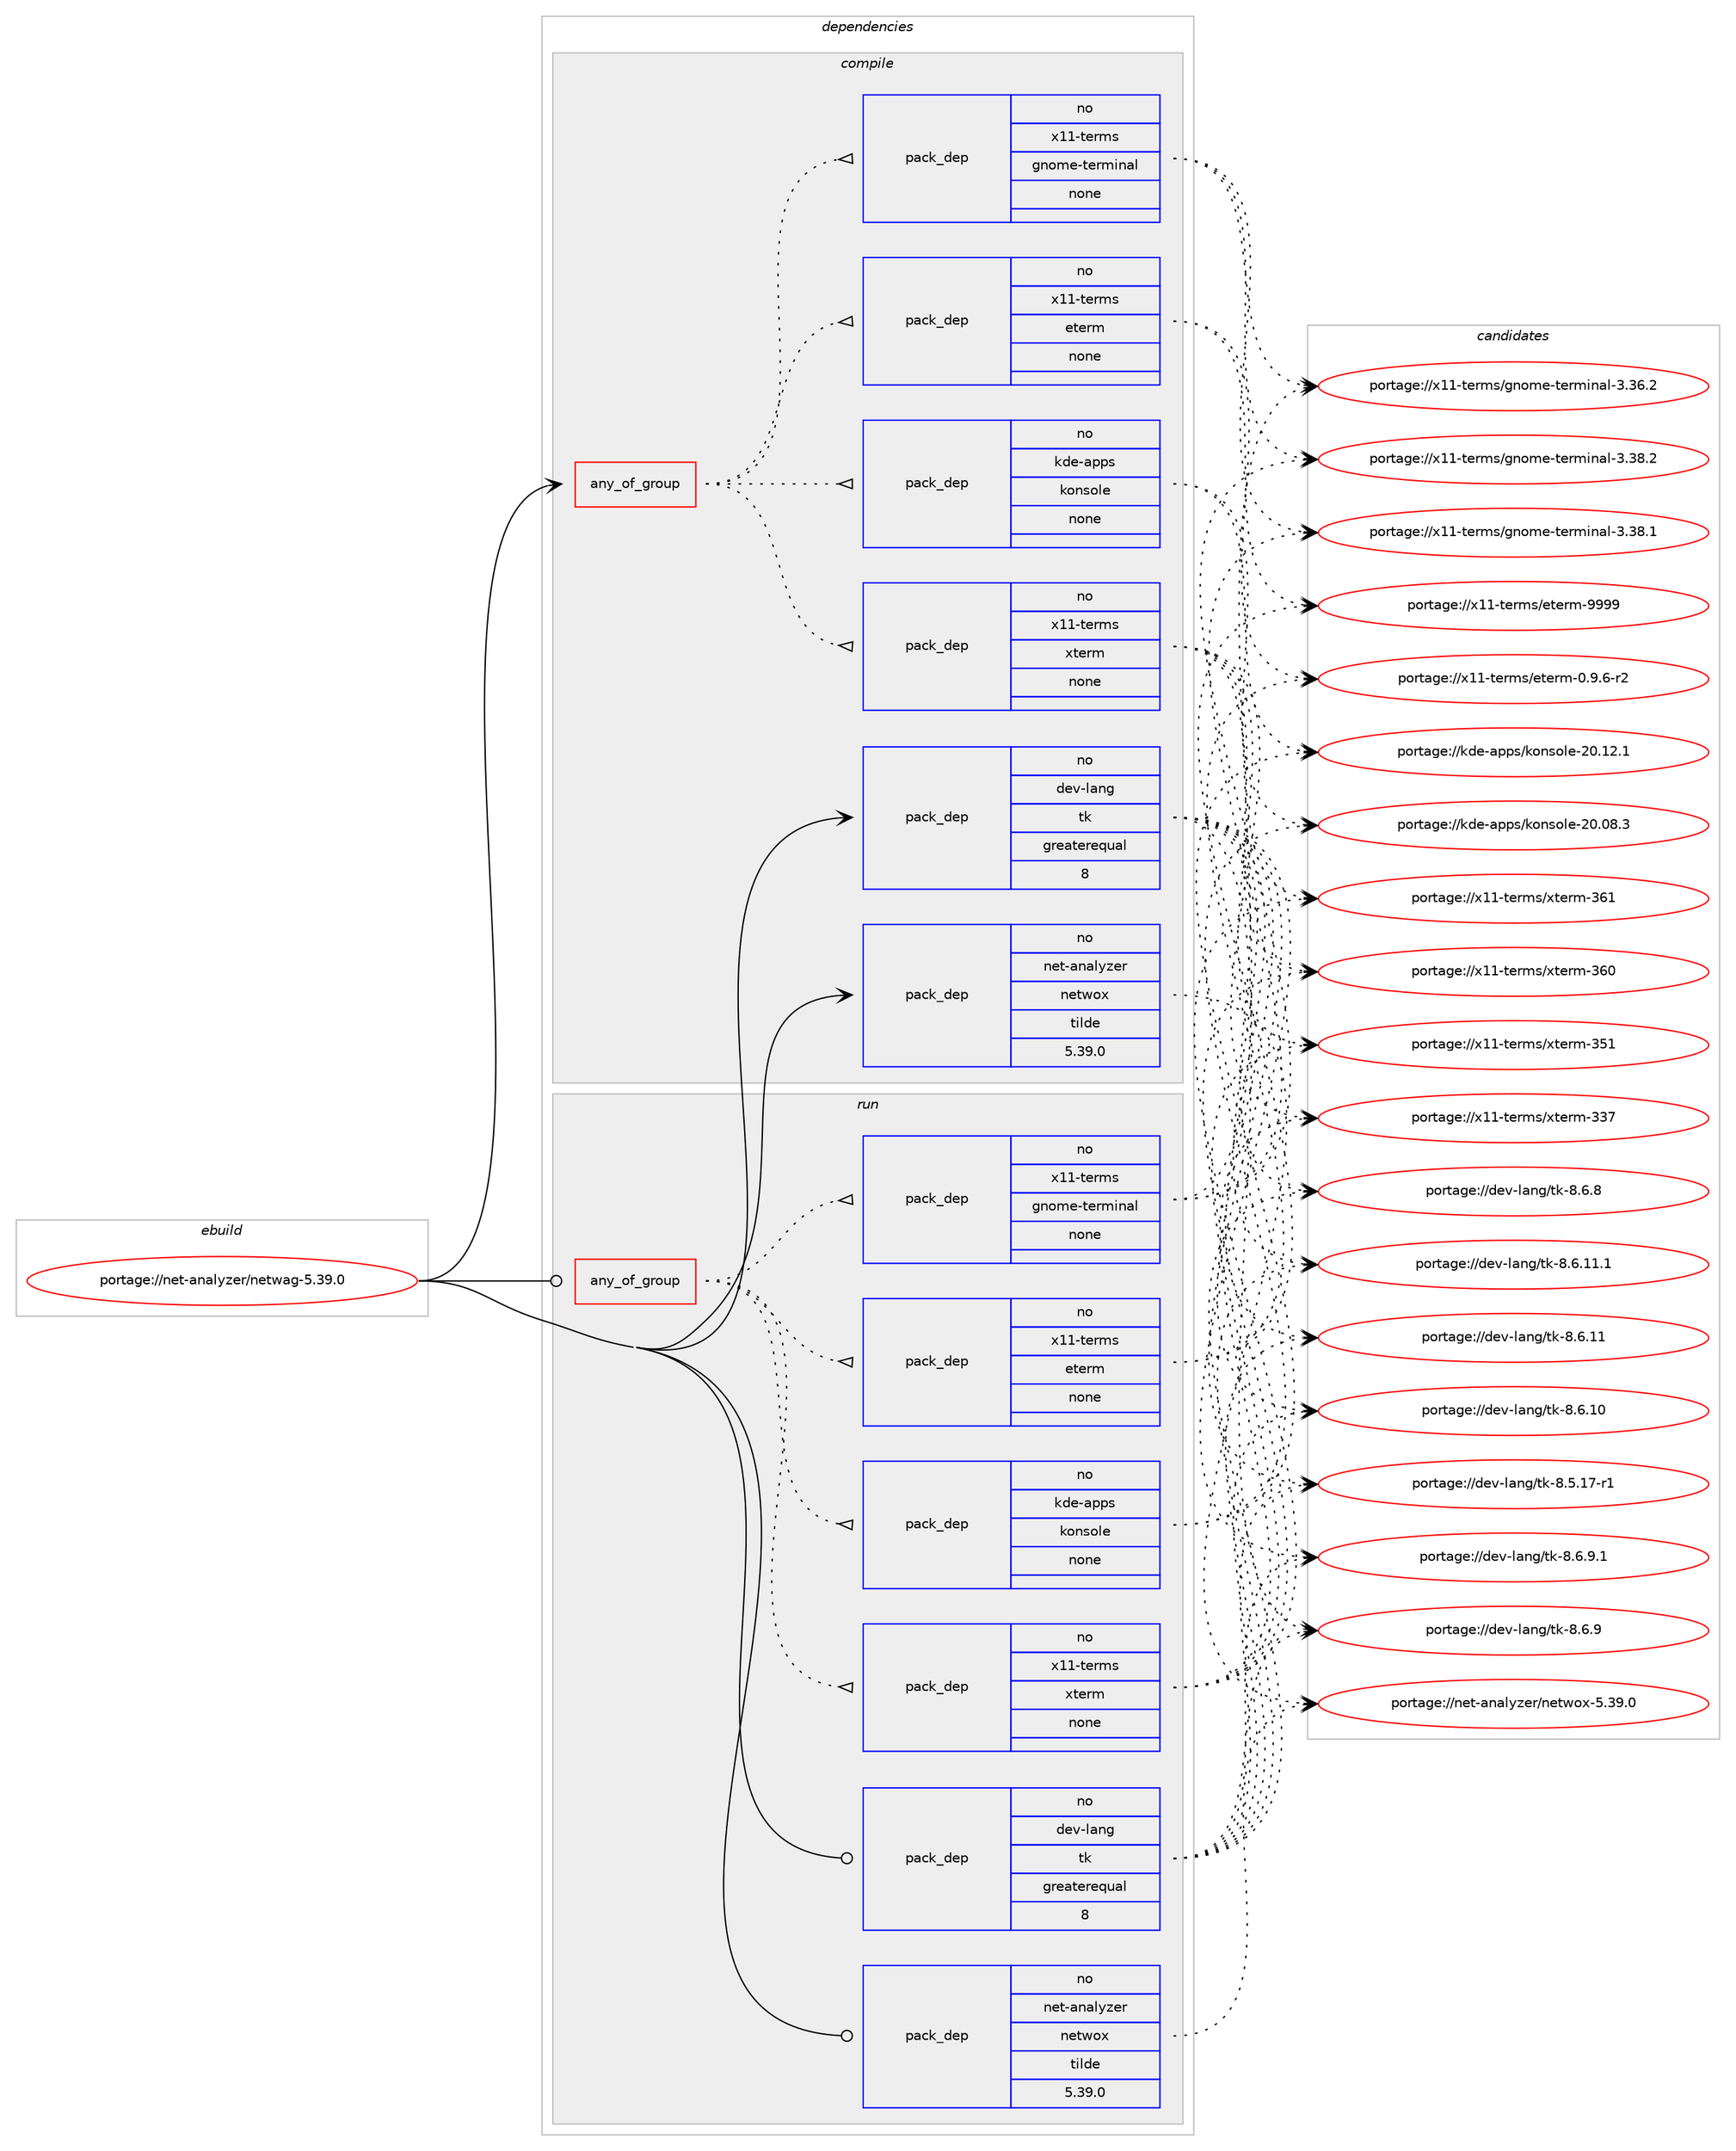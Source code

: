 digraph prolog {

# *************
# Graph options
# *************

newrank=true;
concentrate=true;
compound=true;
graph [rankdir=LR,fontname=Helvetica,fontsize=10,ranksep=1.5];#, ranksep=2.5, nodesep=0.2];
edge  [arrowhead=vee];
node  [fontname=Helvetica,fontsize=10];

# **********
# The ebuild
# **********

subgraph cluster_leftcol {
color=gray;
rank=same;
label=<<i>ebuild</i>>;
id [label="portage://net-analyzer/netwag-5.39.0", color=red, width=4, href="../net-analyzer/netwag-5.39.0.svg"];
}

# ****************
# The dependencies
# ****************

subgraph cluster_midcol {
color=gray;
label=<<i>dependencies</i>>;
subgraph cluster_compile {
fillcolor="#eeeeee";
style=filled;
label=<<i>compile</i>>;
subgraph any19 {
dependency3049 [label=<<TABLE BORDER="0" CELLBORDER="1" CELLSPACING="0" CELLPADDING="4"><TR><TD CELLPADDING="10">any_of_group</TD></TR></TABLE>>, shape=none, color=red];subgraph pack2503 {
dependency3050 [label=<<TABLE BORDER="0" CELLBORDER="1" CELLSPACING="0" CELLPADDING="4" WIDTH="220"><TR><TD ROWSPAN="6" CELLPADDING="30">pack_dep</TD></TR><TR><TD WIDTH="110">no</TD></TR><TR><TD>x11-terms</TD></TR><TR><TD>xterm</TD></TR><TR><TD>none</TD></TR><TR><TD></TD></TR></TABLE>>, shape=none, color=blue];
}
dependency3049:e -> dependency3050:w [weight=20,style="dotted",arrowhead="oinv"];
subgraph pack2504 {
dependency3051 [label=<<TABLE BORDER="0" CELLBORDER="1" CELLSPACING="0" CELLPADDING="4" WIDTH="220"><TR><TD ROWSPAN="6" CELLPADDING="30">pack_dep</TD></TR><TR><TD WIDTH="110">no</TD></TR><TR><TD>kde-apps</TD></TR><TR><TD>konsole</TD></TR><TR><TD>none</TD></TR><TR><TD></TD></TR></TABLE>>, shape=none, color=blue];
}
dependency3049:e -> dependency3051:w [weight=20,style="dotted",arrowhead="oinv"];
subgraph pack2505 {
dependency3052 [label=<<TABLE BORDER="0" CELLBORDER="1" CELLSPACING="0" CELLPADDING="4" WIDTH="220"><TR><TD ROWSPAN="6" CELLPADDING="30">pack_dep</TD></TR><TR><TD WIDTH="110">no</TD></TR><TR><TD>x11-terms</TD></TR><TR><TD>eterm</TD></TR><TR><TD>none</TD></TR><TR><TD></TD></TR></TABLE>>, shape=none, color=blue];
}
dependency3049:e -> dependency3052:w [weight=20,style="dotted",arrowhead="oinv"];
subgraph pack2506 {
dependency3053 [label=<<TABLE BORDER="0" CELLBORDER="1" CELLSPACING="0" CELLPADDING="4" WIDTH="220"><TR><TD ROWSPAN="6" CELLPADDING="30">pack_dep</TD></TR><TR><TD WIDTH="110">no</TD></TR><TR><TD>x11-terms</TD></TR><TR><TD>gnome-terminal</TD></TR><TR><TD>none</TD></TR><TR><TD></TD></TR></TABLE>>, shape=none, color=blue];
}
dependency3049:e -> dependency3053:w [weight=20,style="dotted",arrowhead="oinv"];
}
id:e -> dependency3049:w [weight=20,style="solid",arrowhead="vee"];
subgraph pack2507 {
dependency3054 [label=<<TABLE BORDER="0" CELLBORDER="1" CELLSPACING="0" CELLPADDING="4" WIDTH="220"><TR><TD ROWSPAN="6" CELLPADDING="30">pack_dep</TD></TR><TR><TD WIDTH="110">no</TD></TR><TR><TD>dev-lang</TD></TR><TR><TD>tk</TD></TR><TR><TD>greaterequal</TD></TR><TR><TD>8</TD></TR></TABLE>>, shape=none, color=blue];
}
id:e -> dependency3054:w [weight=20,style="solid",arrowhead="vee"];
subgraph pack2508 {
dependency3055 [label=<<TABLE BORDER="0" CELLBORDER="1" CELLSPACING="0" CELLPADDING="4" WIDTH="220"><TR><TD ROWSPAN="6" CELLPADDING="30">pack_dep</TD></TR><TR><TD WIDTH="110">no</TD></TR><TR><TD>net-analyzer</TD></TR><TR><TD>netwox</TD></TR><TR><TD>tilde</TD></TR><TR><TD>5.39.0</TD></TR></TABLE>>, shape=none, color=blue];
}
id:e -> dependency3055:w [weight=20,style="solid",arrowhead="vee"];
}
subgraph cluster_compileandrun {
fillcolor="#eeeeee";
style=filled;
label=<<i>compile and run</i>>;
}
subgraph cluster_run {
fillcolor="#eeeeee";
style=filled;
label=<<i>run</i>>;
subgraph any20 {
dependency3056 [label=<<TABLE BORDER="0" CELLBORDER="1" CELLSPACING="0" CELLPADDING="4"><TR><TD CELLPADDING="10">any_of_group</TD></TR></TABLE>>, shape=none, color=red];subgraph pack2509 {
dependency3057 [label=<<TABLE BORDER="0" CELLBORDER="1" CELLSPACING="0" CELLPADDING="4" WIDTH="220"><TR><TD ROWSPAN="6" CELLPADDING="30">pack_dep</TD></TR><TR><TD WIDTH="110">no</TD></TR><TR><TD>x11-terms</TD></TR><TR><TD>xterm</TD></TR><TR><TD>none</TD></TR><TR><TD></TD></TR></TABLE>>, shape=none, color=blue];
}
dependency3056:e -> dependency3057:w [weight=20,style="dotted",arrowhead="oinv"];
subgraph pack2510 {
dependency3058 [label=<<TABLE BORDER="0" CELLBORDER="1" CELLSPACING="0" CELLPADDING="4" WIDTH="220"><TR><TD ROWSPAN="6" CELLPADDING="30">pack_dep</TD></TR><TR><TD WIDTH="110">no</TD></TR><TR><TD>kde-apps</TD></TR><TR><TD>konsole</TD></TR><TR><TD>none</TD></TR><TR><TD></TD></TR></TABLE>>, shape=none, color=blue];
}
dependency3056:e -> dependency3058:w [weight=20,style="dotted",arrowhead="oinv"];
subgraph pack2511 {
dependency3059 [label=<<TABLE BORDER="0" CELLBORDER="1" CELLSPACING="0" CELLPADDING="4" WIDTH="220"><TR><TD ROWSPAN="6" CELLPADDING="30">pack_dep</TD></TR><TR><TD WIDTH="110">no</TD></TR><TR><TD>x11-terms</TD></TR><TR><TD>eterm</TD></TR><TR><TD>none</TD></TR><TR><TD></TD></TR></TABLE>>, shape=none, color=blue];
}
dependency3056:e -> dependency3059:w [weight=20,style="dotted",arrowhead="oinv"];
subgraph pack2512 {
dependency3060 [label=<<TABLE BORDER="0" CELLBORDER="1" CELLSPACING="0" CELLPADDING="4" WIDTH="220"><TR><TD ROWSPAN="6" CELLPADDING="30">pack_dep</TD></TR><TR><TD WIDTH="110">no</TD></TR><TR><TD>x11-terms</TD></TR><TR><TD>gnome-terminal</TD></TR><TR><TD>none</TD></TR><TR><TD></TD></TR></TABLE>>, shape=none, color=blue];
}
dependency3056:e -> dependency3060:w [weight=20,style="dotted",arrowhead="oinv"];
}
id:e -> dependency3056:w [weight=20,style="solid",arrowhead="odot"];
subgraph pack2513 {
dependency3061 [label=<<TABLE BORDER="0" CELLBORDER="1" CELLSPACING="0" CELLPADDING="4" WIDTH="220"><TR><TD ROWSPAN="6" CELLPADDING="30">pack_dep</TD></TR><TR><TD WIDTH="110">no</TD></TR><TR><TD>dev-lang</TD></TR><TR><TD>tk</TD></TR><TR><TD>greaterequal</TD></TR><TR><TD>8</TD></TR></TABLE>>, shape=none, color=blue];
}
id:e -> dependency3061:w [weight=20,style="solid",arrowhead="odot"];
subgraph pack2514 {
dependency3062 [label=<<TABLE BORDER="0" CELLBORDER="1" CELLSPACING="0" CELLPADDING="4" WIDTH="220"><TR><TD ROWSPAN="6" CELLPADDING="30">pack_dep</TD></TR><TR><TD WIDTH="110">no</TD></TR><TR><TD>net-analyzer</TD></TR><TR><TD>netwox</TD></TR><TR><TD>tilde</TD></TR><TR><TD>5.39.0</TD></TR></TABLE>>, shape=none, color=blue];
}
id:e -> dependency3062:w [weight=20,style="solid",arrowhead="odot"];
}
}

# **************
# The candidates
# **************

subgraph cluster_choices {
rank=same;
color=gray;
label=<<i>candidates</i>>;

subgraph choice2503 {
color=black;
nodesep=1;
choice1204949451161011141091154712011610111410945515449 [label="portage://x11-terms/xterm-361", color=red, width=4,href="../x11-terms/xterm-361.svg"];
choice1204949451161011141091154712011610111410945515448 [label="portage://x11-terms/xterm-360", color=red, width=4,href="../x11-terms/xterm-360.svg"];
choice1204949451161011141091154712011610111410945515349 [label="portage://x11-terms/xterm-351", color=red, width=4,href="../x11-terms/xterm-351.svg"];
choice1204949451161011141091154712011610111410945515155 [label="portage://x11-terms/xterm-337", color=red, width=4,href="../x11-terms/xterm-337.svg"];
dependency3050:e -> choice1204949451161011141091154712011610111410945515449:w [style=dotted,weight="100"];
dependency3050:e -> choice1204949451161011141091154712011610111410945515448:w [style=dotted,weight="100"];
dependency3050:e -> choice1204949451161011141091154712011610111410945515349:w [style=dotted,weight="100"];
dependency3050:e -> choice1204949451161011141091154712011610111410945515155:w [style=dotted,weight="100"];
}
subgraph choice2504 {
color=black;
nodesep=1;
choice1071001014597112112115471071111101151111081014550484649504649 [label="portage://kde-apps/konsole-20.12.1", color=red, width=4,href="../kde-apps/konsole-20.12.1.svg"];
choice1071001014597112112115471071111101151111081014550484648564651 [label="portage://kde-apps/konsole-20.08.3", color=red, width=4,href="../kde-apps/konsole-20.08.3.svg"];
dependency3051:e -> choice1071001014597112112115471071111101151111081014550484649504649:w [style=dotted,weight="100"];
dependency3051:e -> choice1071001014597112112115471071111101151111081014550484648564651:w [style=dotted,weight="100"];
}
subgraph choice2505 {
color=black;
nodesep=1;
choice120494945116101114109115471011161011141094557575757 [label="portage://x11-terms/eterm-9999", color=red, width=4,href="../x11-terms/eterm-9999.svg"];
choice120494945116101114109115471011161011141094548465746544511450 [label="portage://x11-terms/eterm-0.9.6-r2", color=red, width=4,href="../x11-terms/eterm-0.9.6-r2.svg"];
dependency3052:e -> choice120494945116101114109115471011161011141094557575757:w [style=dotted,weight="100"];
dependency3052:e -> choice120494945116101114109115471011161011141094548465746544511450:w [style=dotted,weight="100"];
}
subgraph choice2506 {
color=black;
nodesep=1;
choice12049494511610111410911547103110111109101451161011141091051109710845514651564650 [label="portage://x11-terms/gnome-terminal-3.38.2", color=red, width=4,href="../x11-terms/gnome-terminal-3.38.2.svg"];
choice12049494511610111410911547103110111109101451161011141091051109710845514651564649 [label="portage://x11-terms/gnome-terminal-3.38.1", color=red, width=4,href="../x11-terms/gnome-terminal-3.38.1.svg"];
choice12049494511610111410911547103110111109101451161011141091051109710845514651544650 [label="portage://x11-terms/gnome-terminal-3.36.2", color=red, width=4,href="../x11-terms/gnome-terminal-3.36.2.svg"];
dependency3053:e -> choice12049494511610111410911547103110111109101451161011141091051109710845514651564650:w [style=dotted,weight="100"];
dependency3053:e -> choice12049494511610111410911547103110111109101451161011141091051109710845514651564649:w [style=dotted,weight="100"];
dependency3053:e -> choice12049494511610111410911547103110111109101451161011141091051109710845514651544650:w [style=dotted,weight="100"];
}
subgraph choice2507 {
color=black;
nodesep=1;
choice1001011184510897110103471161074556465446574649 [label="portage://dev-lang/tk-8.6.9.1", color=red, width=4,href="../dev-lang/tk-8.6.9.1.svg"];
choice100101118451089711010347116107455646544657 [label="portage://dev-lang/tk-8.6.9", color=red, width=4,href="../dev-lang/tk-8.6.9.svg"];
choice100101118451089711010347116107455646544656 [label="portage://dev-lang/tk-8.6.8", color=red, width=4,href="../dev-lang/tk-8.6.8.svg"];
choice100101118451089711010347116107455646544649494649 [label="portage://dev-lang/tk-8.6.11.1", color=red, width=4,href="../dev-lang/tk-8.6.11.1.svg"];
choice10010111845108971101034711610745564654464949 [label="portage://dev-lang/tk-8.6.11", color=red, width=4,href="../dev-lang/tk-8.6.11.svg"];
choice10010111845108971101034711610745564654464948 [label="portage://dev-lang/tk-8.6.10", color=red, width=4,href="../dev-lang/tk-8.6.10.svg"];
choice100101118451089711010347116107455646534649554511449 [label="portage://dev-lang/tk-8.5.17-r1", color=red, width=4,href="../dev-lang/tk-8.5.17-r1.svg"];
dependency3054:e -> choice1001011184510897110103471161074556465446574649:w [style=dotted,weight="100"];
dependency3054:e -> choice100101118451089711010347116107455646544657:w [style=dotted,weight="100"];
dependency3054:e -> choice100101118451089711010347116107455646544656:w [style=dotted,weight="100"];
dependency3054:e -> choice100101118451089711010347116107455646544649494649:w [style=dotted,weight="100"];
dependency3054:e -> choice10010111845108971101034711610745564654464949:w [style=dotted,weight="100"];
dependency3054:e -> choice10010111845108971101034711610745564654464948:w [style=dotted,weight="100"];
dependency3054:e -> choice100101118451089711010347116107455646534649554511449:w [style=dotted,weight="100"];
}
subgraph choice2508 {
color=black;
nodesep=1;
choice1101011164597110971081211221011144711010111611911112045534651574648 [label="portage://net-analyzer/netwox-5.39.0", color=red, width=4,href="../net-analyzer/netwox-5.39.0.svg"];
dependency3055:e -> choice1101011164597110971081211221011144711010111611911112045534651574648:w [style=dotted,weight="100"];
}
subgraph choice2509 {
color=black;
nodesep=1;
choice1204949451161011141091154712011610111410945515449 [label="portage://x11-terms/xterm-361", color=red, width=4,href="../x11-terms/xterm-361.svg"];
choice1204949451161011141091154712011610111410945515448 [label="portage://x11-terms/xterm-360", color=red, width=4,href="../x11-terms/xterm-360.svg"];
choice1204949451161011141091154712011610111410945515349 [label="portage://x11-terms/xterm-351", color=red, width=4,href="../x11-terms/xterm-351.svg"];
choice1204949451161011141091154712011610111410945515155 [label="portage://x11-terms/xterm-337", color=red, width=4,href="../x11-terms/xterm-337.svg"];
dependency3057:e -> choice1204949451161011141091154712011610111410945515449:w [style=dotted,weight="100"];
dependency3057:e -> choice1204949451161011141091154712011610111410945515448:w [style=dotted,weight="100"];
dependency3057:e -> choice1204949451161011141091154712011610111410945515349:w [style=dotted,weight="100"];
dependency3057:e -> choice1204949451161011141091154712011610111410945515155:w [style=dotted,weight="100"];
}
subgraph choice2510 {
color=black;
nodesep=1;
choice1071001014597112112115471071111101151111081014550484649504649 [label="portage://kde-apps/konsole-20.12.1", color=red, width=4,href="../kde-apps/konsole-20.12.1.svg"];
choice1071001014597112112115471071111101151111081014550484648564651 [label="portage://kde-apps/konsole-20.08.3", color=red, width=4,href="../kde-apps/konsole-20.08.3.svg"];
dependency3058:e -> choice1071001014597112112115471071111101151111081014550484649504649:w [style=dotted,weight="100"];
dependency3058:e -> choice1071001014597112112115471071111101151111081014550484648564651:w [style=dotted,weight="100"];
}
subgraph choice2511 {
color=black;
nodesep=1;
choice120494945116101114109115471011161011141094557575757 [label="portage://x11-terms/eterm-9999", color=red, width=4,href="../x11-terms/eterm-9999.svg"];
choice120494945116101114109115471011161011141094548465746544511450 [label="portage://x11-terms/eterm-0.9.6-r2", color=red, width=4,href="../x11-terms/eterm-0.9.6-r2.svg"];
dependency3059:e -> choice120494945116101114109115471011161011141094557575757:w [style=dotted,weight="100"];
dependency3059:e -> choice120494945116101114109115471011161011141094548465746544511450:w [style=dotted,weight="100"];
}
subgraph choice2512 {
color=black;
nodesep=1;
choice12049494511610111410911547103110111109101451161011141091051109710845514651564650 [label="portage://x11-terms/gnome-terminal-3.38.2", color=red, width=4,href="../x11-terms/gnome-terminal-3.38.2.svg"];
choice12049494511610111410911547103110111109101451161011141091051109710845514651564649 [label="portage://x11-terms/gnome-terminal-3.38.1", color=red, width=4,href="../x11-terms/gnome-terminal-3.38.1.svg"];
choice12049494511610111410911547103110111109101451161011141091051109710845514651544650 [label="portage://x11-terms/gnome-terminal-3.36.2", color=red, width=4,href="../x11-terms/gnome-terminal-3.36.2.svg"];
dependency3060:e -> choice12049494511610111410911547103110111109101451161011141091051109710845514651564650:w [style=dotted,weight="100"];
dependency3060:e -> choice12049494511610111410911547103110111109101451161011141091051109710845514651564649:w [style=dotted,weight="100"];
dependency3060:e -> choice12049494511610111410911547103110111109101451161011141091051109710845514651544650:w [style=dotted,weight="100"];
}
subgraph choice2513 {
color=black;
nodesep=1;
choice1001011184510897110103471161074556465446574649 [label="portage://dev-lang/tk-8.6.9.1", color=red, width=4,href="../dev-lang/tk-8.6.9.1.svg"];
choice100101118451089711010347116107455646544657 [label="portage://dev-lang/tk-8.6.9", color=red, width=4,href="../dev-lang/tk-8.6.9.svg"];
choice100101118451089711010347116107455646544656 [label="portage://dev-lang/tk-8.6.8", color=red, width=4,href="../dev-lang/tk-8.6.8.svg"];
choice100101118451089711010347116107455646544649494649 [label="portage://dev-lang/tk-8.6.11.1", color=red, width=4,href="../dev-lang/tk-8.6.11.1.svg"];
choice10010111845108971101034711610745564654464949 [label="portage://dev-lang/tk-8.6.11", color=red, width=4,href="../dev-lang/tk-8.6.11.svg"];
choice10010111845108971101034711610745564654464948 [label="portage://dev-lang/tk-8.6.10", color=red, width=4,href="../dev-lang/tk-8.6.10.svg"];
choice100101118451089711010347116107455646534649554511449 [label="portage://dev-lang/tk-8.5.17-r1", color=red, width=4,href="../dev-lang/tk-8.5.17-r1.svg"];
dependency3061:e -> choice1001011184510897110103471161074556465446574649:w [style=dotted,weight="100"];
dependency3061:e -> choice100101118451089711010347116107455646544657:w [style=dotted,weight="100"];
dependency3061:e -> choice100101118451089711010347116107455646544656:w [style=dotted,weight="100"];
dependency3061:e -> choice100101118451089711010347116107455646544649494649:w [style=dotted,weight="100"];
dependency3061:e -> choice10010111845108971101034711610745564654464949:w [style=dotted,weight="100"];
dependency3061:e -> choice10010111845108971101034711610745564654464948:w [style=dotted,weight="100"];
dependency3061:e -> choice100101118451089711010347116107455646534649554511449:w [style=dotted,weight="100"];
}
subgraph choice2514 {
color=black;
nodesep=1;
choice1101011164597110971081211221011144711010111611911112045534651574648 [label="portage://net-analyzer/netwox-5.39.0", color=red, width=4,href="../net-analyzer/netwox-5.39.0.svg"];
dependency3062:e -> choice1101011164597110971081211221011144711010111611911112045534651574648:w [style=dotted,weight="100"];
}
}

}
